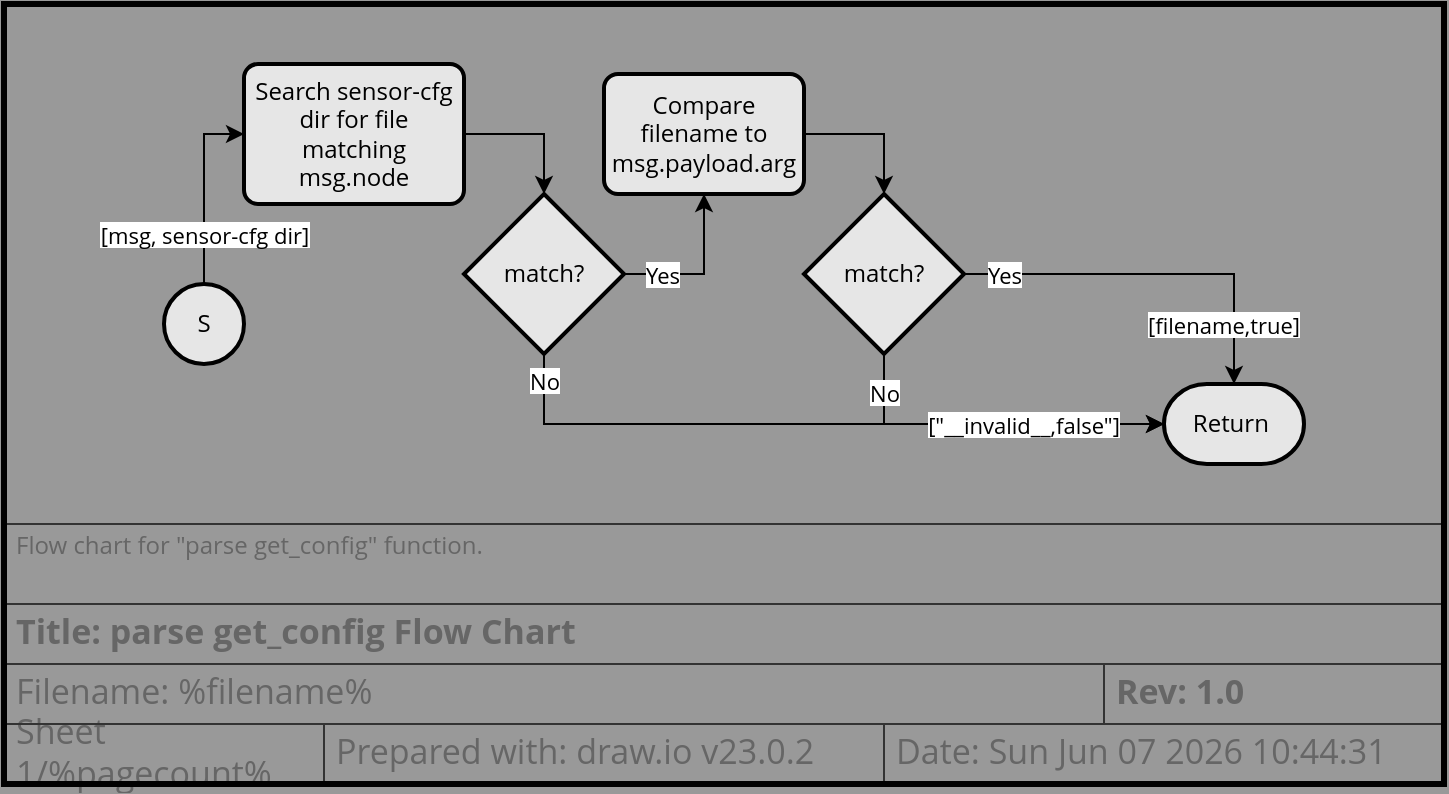 <mxfile version="23.0.2" type="device">
  <diagram name="parse get_config Flow Chart" id="fo18u6Ch1KVScq3Fo-Wy">
    <mxGraphModel dx="1124" dy="1209" grid="1" gridSize="10" guides="1" tooltips="1" connect="1" arrows="1" fold="1" page="1" pageScale="1" pageWidth="800" pageHeight="350" background="#999999" math="0" shadow="0">
      <root>
        <object label="" description="Flow chart for &quot;parse get_config&quot; function." rev="1.0" id="0">
          <mxCell />
        </object>
        <object label="Title Block" id="1">
          <mxCell style="locked=1;" parent="0" />
        </object>
        <mxCell id="h7L3MlKvrl_dhOmhB3lf-10" value="Prepared with: draw.io v23.0.2" style="strokeWidth=1;shadow=0;dashed=0;align=center;html=1;shape=mxgraph.mockup.text.textBox;fontColor=#666666;align=left;fontSize=17;spacingLeft=4;spacingTop=-3;whiteSpace=wrap;strokeColor=#333333;mainText=;fillColor=none;fontFamily=Open Sans;movable=1;resizable=1;rotatable=1;deletable=1;editable=1;locked=0;connectable=1;" parent="1" vertex="1">
          <mxGeometry x="220" y="300" width="280" height="30" as="geometry" />
        </mxCell>
        <object label="&lt;div align=&quot;left&quot;&gt;Sheet %pagenumber%/%pagecount%&lt;/div&gt;" placeholders="1" id="h7L3MlKvrl_dhOmhB3lf-12">
          <mxCell style="strokeWidth=1;shadow=0;dashed=0;align=left;html=1;shape=mxgraph.mockup.text.textBox;fontColor=#666666;align=left;fontSize=17;spacingLeft=4;spacingTop=-3;whiteSpace=wrap;strokeColor=#333333;mainText=;fillColor=none;fontFamily=Open Sans;movable=1;resizable=1;rotatable=1;deletable=1;editable=1;locked=0;connectable=1;" parent="1" vertex="1">
            <mxGeometry x="60" y="300" width="160" height="30" as="geometry" />
          </mxCell>
        </object>
        <object label="Date: &lt;font style=&quot;font-size: 17px;&quot;&gt;%date{ddd mmm dd yyyy HH:MM:ss}%&lt;/font&gt;" placeholders="1" id="h7L3MlKvrl_dhOmhB3lf-13">
          <mxCell style="strokeWidth=1;shadow=0;dashed=0;align=center;html=1;shape=mxgraph.mockup.text.textBox;fontColor=#666666;align=left;fontSize=17;spacingLeft=4;spacingTop=-3;whiteSpace=wrap;strokeColor=#333333;mainText=;fillColor=none;fontFamily=Open Sans;movable=1;resizable=1;rotatable=1;deletable=1;editable=1;locked=0;connectable=1;" parent="1" vertex="1">
            <mxGeometry x="500" y="300" width="280" height="30" as="geometry" />
          </mxCell>
        </object>
        <object label="&lt;b&gt;Title: %page%&lt;/b&gt;" placeholders="1" id="h7L3MlKvrl_dhOmhB3lf-14">
          <mxCell style="strokeWidth=1;shadow=0;dashed=0;align=center;html=1;shape=mxgraph.mockup.text.textBox;fontColor=#666666;align=left;fontSize=17;spacingLeft=4;spacingTop=-3;whiteSpace=wrap;strokeColor=#333333;mainText=;fillColor=none;fontFamily=Open Sans;movable=1;resizable=1;rotatable=1;deletable=1;editable=1;locked=0;connectable=1;" parent="1" vertex="1">
            <mxGeometry x="60" y="240" width="720" height="30" as="geometry" />
          </mxCell>
        </object>
        <object label="Filename: %filename%" placeholders="1" id="h7L3MlKvrl_dhOmhB3lf-15">
          <mxCell style="strokeWidth=1;shadow=0;dashed=0;align=center;html=1;shape=mxgraph.mockup.text.textBox;fontColor=#666666;align=left;fontSize=17;spacingLeft=4;spacingTop=-3;whiteSpace=wrap;strokeColor=#333333;mainText=;fillColor=none;fontFamily=Open Sans;movable=1;resizable=1;rotatable=1;deletable=1;editable=1;locked=0;connectable=1;" parent="1" vertex="1">
            <mxGeometry x="60" y="270" width="550" height="30" as="geometry" />
          </mxCell>
        </object>
        <object label="&lt;div align=&quot;left&quot;&gt;%description%&lt;/div&gt;" placeholders="1" id="h7L3MlKvrl_dhOmhB3lf-16">
          <mxCell style="strokeWidth=1;shadow=0;dashed=0;html=1;shape=mxgraph.mockup.text.textBox;fontColor=#666666;align=left;verticalAlign=top;fontSize=12;spacingLeft=4;spacingTop=-3;whiteSpace=wrap;strokeColor=#333333;mainText=;fillColor=none;fontFamily=Open Sans;movable=1;resizable=1;rotatable=1;deletable=1;editable=1;locked=0;connectable=1;" parent="1" vertex="1">
            <mxGeometry x="60" y="200" width="720" height="40" as="geometry" />
          </mxCell>
        </object>
        <object label="&lt;b&gt;Rev: %rev%&lt;br&gt;&lt;/b&gt;" placeholders="1" id="EyKvBmyPNv_MzgSUc5b6-1">
          <mxCell style="strokeWidth=1;shadow=0;dashed=0;align=center;html=1;shape=mxgraph.mockup.text.textBox;fontColor=#666666;align=left;fontSize=17;spacingLeft=4;spacingTop=-3;whiteSpace=wrap;strokeColor=#333333;mainText=;fillColor=none;fontFamily=Open Sans;movable=1;resizable=1;rotatable=1;deletable=1;editable=1;locked=0;connectable=1;" parent="1" vertex="1">
            <mxGeometry x="610" y="270" width="170" height="30" as="geometry" />
          </mxCell>
        </object>
        <object label="Drawing Frame" id="2jkEU8j2_UPUL1MGRyPS-1">
          <mxCell style="locked=1;" parent="0" />
        </object>
        <mxCell id="2jkEU8j2_UPUL1MGRyPS-2" value="" style="rounded=0;whiteSpace=wrap;html=1;fillColor=none;strokeWidth=3;movable=1;resizable=1;rotatable=1;deletable=1;editable=1;locked=0;connectable=1;" parent="2jkEU8j2_UPUL1MGRyPS-1" vertex="1">
          <mxGeometry x="60" y="-60" width="720" height="390" as="geometry" />
        </mxCell>
        <object label="Document" id="NbdiYjX3MhI7OpqD2NvG-1">
          <mxCell parent="0" />
        </object>
        <mxCell id="yw6FAlG5G-Jae9AWYVl--2" value="[msg, sensor-cfg dir]" style="edgeStyle=orthogonalEdgeStyle;rounded=0;orthogonalLoop=1;jettySize=auto;html=1;fontFamily=Open Sans;entryX=0;entryY=0.5;entryDx=0;entryDy=0;" parent="NbdiYjX3MhI7OpqD2NvG-1" source="fzffGFe7_WvlfE_VzDE6-1" target="smkoKUX5MMubbUwZfC6I-2" edge="1">
          <mxGeometry x="-0.474" relative="1" as="geometry">
            <mxPoint x="-30" y="125" as="targetPoint" />
            <mxPoint as="offset" />
          </mxGeometry>
        </mxCell>
        <mxCell id="fzffGFe7_WvlfE_VzDE6-1" value="S" style="strokeWidth=2;html=1;shape=mxgraph.flowchart.start_2;whiteSpace=wrap;fillColor=#E6E6E6;fontFamily=Open Sans;" parent="NbdiYjX3MhI7OpqD2NvG-1" vertex="1">
          <mxGeometry x="140" y="80.0" width="40" height="40" as="geometry" />
        </mxCell>
        <mxCell id="smkoKUX5MMubbUwZfC6I-5" style="edgeStyle=orthogonalEdgeStyle;rounded=0;orthogonalLoop=1;jettySize=auto;html=1;exitX=1;exitY=0.5;exitDx=0;exitDy=0;" parent="NbdiYjX3MhI7OpqD2NvG-1" source="smkoKUX5MMubbUwZfC6I-2" target="smkoKUX5MMubbUwZfC6I-4" edge="1">
          <mxGeometry relative="1" as="geometry" />
        </mxCell>
        <mxCell id="smkoKUX5MMubbUwZfC6I-2" value="Search sensor-cfg dir for file matching msg.node" style="rounded=1;whiteSpace=wrap;html=1;absoluteArcSize=1;arcSize=14;strokeWidth=2;fillColor=#E6E6E6;fontFamily=Open Sans;" parent="NbdiYjX3MhI7OpqD2NvG-1" vertex="1">
          <mxGeometry x="180" y="-30" width="110" height="70" as="geometry" />
        </mxCell>
        <mxCell id="smkoKUX5MMubbUwZfC6I-7" value="Yes" style="edgeStyle=orthogonalEdgeStyle;rounded=0;orthogonalLoop=1;jettySize=auto;html=1;fontFamily=Open Sans;exitX=1;exitY=0.5;exitDx=0;exitDy=0;exitPerimeter=0;" parent="NbdiYjX3MhI7OpqD2NvG-1" source="smkoKUX5MMubbUwZfC6I-4" target="smkoKUX5MMubbUwZfC6I-6" edge="1">
          <mxGeometry x="-0.529" relative="1" as="geometry">
            <mxPoint as="offset" />
          </mxGeometry>
        </mxCell>
        <mxCell id="smkoKUX5MMubbUwZfC6I-13" value="No" style="edgeStyle=orthogonalEdgeStyle;rounded=0;orthogonalLoop=1;jettySize=auto;html=1;fontFamily=Open Sans;entryX=0;entryY=0.5;entryDx=0;entryDy=0;entryPerimeter=0;exitX=0.5;exitY=1;exitDx=0;exitDy=0;exitPerimeter=0;" parent="NbdiYjX3MhI7OpqD2NvG-1" source="smkoKUX5MMubbUwZfC6I-4" target="smkoKUX5MMubbUwZfC6I-17" edge="1">
          <mxGeometry x="-0.924" relative="1" as="geometry">
            <mxPoint as="offset" />
            <mxPoint x="330" y="265" as="targetPoint" />
          </mxGeometry>
        </mxCell>
        <mxCell id="smkoKUX5MMubbUwZfC6I-4" value="match?" style="strokeWidth=2;html=1;shape=mxgraph.flowchart.decision;whiteSpace=wrap;fillColor=#E6E6E6;fontFamily=Open Sans;verticalAlign=middle;" parent="NbdiYjX3MhI7OpqD2NvG-1" vertex="1">
          <mxGeometry x="290" y="35.0" width="80" height="80" as="geometry" />
        </mxCell>
        <mxCell id="smkoKUX5MMubbUwZfC6I-6" value="Compare filename to msg.payload.arg" style="rounded=1;whiteSpace=wrap;html=1;absoluteArcSize=1;arcSize=14;strokeWidth=2;fillColor=#E6E6E6;fontFamily=Open Sans;" parent="NbdiYjX3MhI7OpqD2NvG-1" vertex="1">
          <mxGeometry x="360" y="-25" width="100" height="60" as="geometry" />
        </mxCell>
        <mxCell id="smkoKUX5MMubbUwZfC6I-12" style="edgeStyle=orthogonalEdgeStyle;rounded=0;orthogonalLoop=1;jettySize=auto;html=1;exitX=1;exitY=0.5;exitDx=0;exitDy=0;" parent="NbdiYjX3MhI7OpqD2NvG-1" source="smkoKUX5MMubbUwZfC6I-6" target="smkoKUX5MMubbUwZfC6I-11" edge="1">
          <mxGeometry relative="1" as="geometry">
            <mxPoint x="450" y="265" as="sourcePoint" />
          </mxGeometry>
        </mxCell>
        <mxCell id="smkoKUX5MMubbUwZfC6I-15" value="Yes" style="edgeStyle=orthogonalEdgeStyle;rounded=0;orthogonalLoop=1;jettySize=auto;html=1;fontFamily=Open Sans;entryX=0.5;entryY=0;entryDx=0;entryDy=0;entryPerimeter=0;" parent="NbdiYjX3MhI7OpqD2NvG-1" source="smkoKUX5MMubbUwZfC6I-11" target="smkoKUX5MMubbUwZfC6I-17" edge="1">
          <mxGeometry x="-0.789" relative="1" as="geometry">
            <mxPoint as="offset" />
            <mxPoint x="600" y="175" as="targetPoint" />
          </mxGeometry>
        </mxCell>
        <mxCell id="smkoKUX5MMubbUwZfC6I-11" value="match?" style="strokeWidth=2;html=1;shape=mxgraph.flowchart.decision;whiteSpace=wrap;fillColor=#E6E6E6;fontFamily=Open Sans;verticalAlign=middle;" parent="NbdiYjX3MhI7OpqD2NvG-1" vertex="1">
          <mxGeometry x="460" y="35.0" width="80" height="80" as="geometry" />
        </mxCell>
        <mxCell id="smkoKUX5MMubbUwZfC6I-17" value="Return&amp;nbsp;" style="strokeWidth=2;html=1;shape=mxgraph.flowchart.terminator;whiteSpace=wrap;fillColor=#E6E6E6;fontFamily=Open Sans;" parent="NbdiYjX3MhI7OpqD2NvG-1" vertex="1">
          <mxGeometry x="640" y="130" width="70" height="40" as="geometry" />
        </mxCell>
        <mxCell id="smkoKUX5MMubbUwZfC6I-19" value="No" style="edgeStyle=orthogonalEdgeStyle;rounded=0;orthogonalLoop=1;jettySize=auto;html=1;exitX=0.5;exitY=1;exitDx=0;exitDy=0;exitPerimeter=0;fontFamily=Open Sans;entryX=0;entryY=0.5;entryDx=0;entryDy=0;entryPerimeter=0;" parent="NbdiYjX3MhI7OpqD2NvG-1" source="smkoKUX5MMubbUwZfC6I-11" target="smkoKUX5MMubbUwZfC6I-17" edge="1">
          <mxGeometry x="-0.789" relative="1" as="geometry">
            <mxPoint as="offset" />
          </mxGeometry>
        </mxCell>
        <mxCell id="5hIRb6fn0vp8umE--Sc6-2" value="[filename,true]" style="text;html=1;strokeColor=none;fillColor=none;align=center;verticalAlign=middle;whiteSpace=wrap;rounded=0;fontFamily=Open Sans;fontSize=11;labelBackgroundColor=default;" parent="NbdiYjX3MhI7OpqD2NvG-1" vertex="1">
          <mxGeometry x="640" y="85" width="60" height="30" as="geometry" />
        </mxCell>
        <mxCell id="5hIRb6fn0vp8umE--Sc6-4" value="[&quot;__invalid__,false&quot;]" style="text;html=1;strokeColor=none;fillColor=none;align=center;verticalAlign=middle;whiteSpace=wrap;rounded=0;fontFamily=Open Sans;fontSize=11;labelBackgroundColor=default;" parent="NbdiYjX3MhI7OpqD2NvG-1" vertex="1">
          <mxGeometry x="540" y="135" width="60" height="30" as="geometry" />
        </mxCell>
      </root>
    </mxGraphModel>
  </diagram>
</mxfile>
